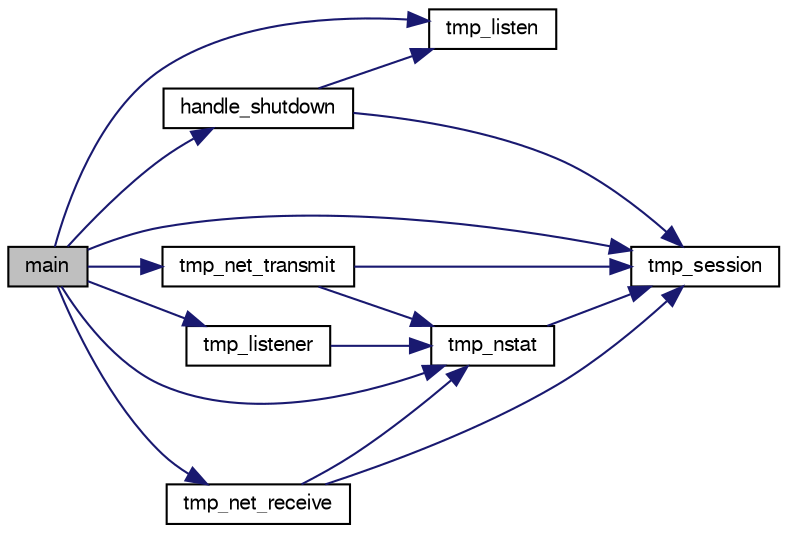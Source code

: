 digraph G
{
  bgcolor="transparent";
  edge [fontname="FreeSans",fontsize="10",labelfontname="FreeSans",labelfontsize="10"];
  node [fontname="FreeSans",fontsize="10",shape=record];
  rankdir=LR;
  Node1 [label="main",height=0.2,width=0.4,color="black", fillcolor="grey75", style="filled" fontcolor="black"];
  Node1 -> Node2 [color="midnightblue",fontsize="10",style="solid",fontname="FreeSans"];
  Node2 [label="handle_shutdown",height=0.2,width=0.4,color="black",URL="$tmp_8h.html#a53f24a97bc6ad077f4642e2c14322c6a"];
  Node2 -> Node3 [color="midnightblue",fontsize="10",style="solid",fontname="FreeSans"];
  Node3 [label="tmp_listen",height=0.2,width=0.4,color="black",URL="$tmp_8h.html#a353652186fc16daaddb7cfc9e13c111a"];
  Node2 -> Node4 [color="midnightblue",fontsize="10",style="solid",fontname="FreeSans"];
  Node4 [label="tmp_session",height=0.2,width=0.4,color="black",URL="$tmp_8h.html#a580c729deca8991247f8cfd9c36b51e3"];
  Node1 -> Node3 [color="midnightblue",fontsize="10",style="solid",fontname="FreeSans"];
  Node1 -> Node5 [color="midnightblue",fontsize="10",style="solid",fontname="FreeSans"];
  Node5 [label="tmp_listener",height=0.2,width=0.4,color="black",URL="$tmp_8h.html#ac89bac0cecc42a303ffa9d7e17222adf"];
  Node5 -> Node6 [color="midnightblue",fontsize="10",style="solid",fontname="FreeSans"];
  Node6 [label="tmp_nstat",height=0.2,width=0.4,color="black",URL="$tmp__net__mgmt_8c.html#a9924eba29845f4e0c0deab476267d6f2"];
  Node6 -> Node4 [color="midnightblue",fontsize="10",style="solid",fontname="FreeSans"];
  Node1 -> Node7 [color="midnightblue",fontsize="10",style="solid",fontname="FreeSans"];
  Node7 [label="tmp_net_receive",height=0.2,width=0.4,color="black",URL="$tmp_8h.html#a9c201c4bbdd41506d6003e47696e105f"];
  Node7 -> Node6 [color="midnightblue",fontsize="10",style="solid",fontname="FreeSans"];
  Node7 -> Node4 [color="midnightblue",fontsize="10",style="solid",fontname="FreeSans"];
  Node1 -> Node8 [color="midnightblue",fontsize="10",style="solid",fontname="FreeSans"];
  Node8 [label="tmp_net_transmit",height=0.2,width=0.4,color="black",URL="$tmp_8h.html#a3bb6e5c5d56b553a6d1d84e51da773fa"];
  Node8 -> Node6 [color="midnightblue",fontsize="10",style="solid",fontname="FreeSans"];
  Node8 -> Node4 [color="midnightblue",fontsize="10",style="solid",fontname="FreeSans"];
  Node1 -> Node6 [color="midnightblue",fontsize="10",style="solid",fontname="FreeSans"];
  Node1 -> Node4 [color="midnightblue",fontsize="10",style="solid",fontname="FreeSans"];
}
